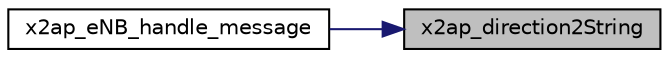 digraph "x2ap_direction2String"
{
 // LATEX_PDF_SIZE
  edge [fontname="Helvetica",fontsize="10",labelfontname="Helvetica",labelfontsize="10"];
  node [fontname="Helvetica",fontsize="10",shape=record];
  rankdir="RL";
  Node1 [label="x2ap_direction2String",height=0.2,width=0.4,color="black", fillcolor="grey75", style="filled", fontcolor="black",tooltip=" "];
  Node1 -> Node2 [dir="back",color="midnightblue",fontsize="10",style="solid",fontname="Helvetica"];
  Node2 [label="x2ap_eNB_handle_message",height=0.2,width=0.4,color="black", fillcolor="white", style="filled",URL="$x2ap__eNB__handler_8h.html#a69078f18ba67f44cd4091bee8c756f3f",tooltip=" "];
}
